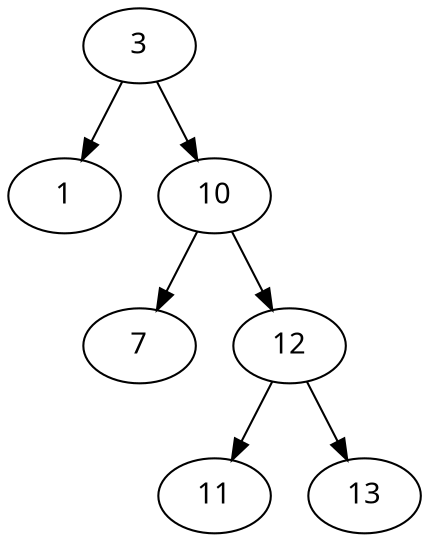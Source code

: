 digraph arbre {
    node [fontname="Courrier"];
    0 [label="11"];
    1 [label="1"];
    2 [label="13"];
    3 [label="3"];
    4 [label="7"];
    5 [label="10"];
    6 [label="12"];

    3 -> 5;
    3 -> 1;

    5 -> 6;
    5 -> 4;

    6 -> 0;
    6 -> 2;
}
